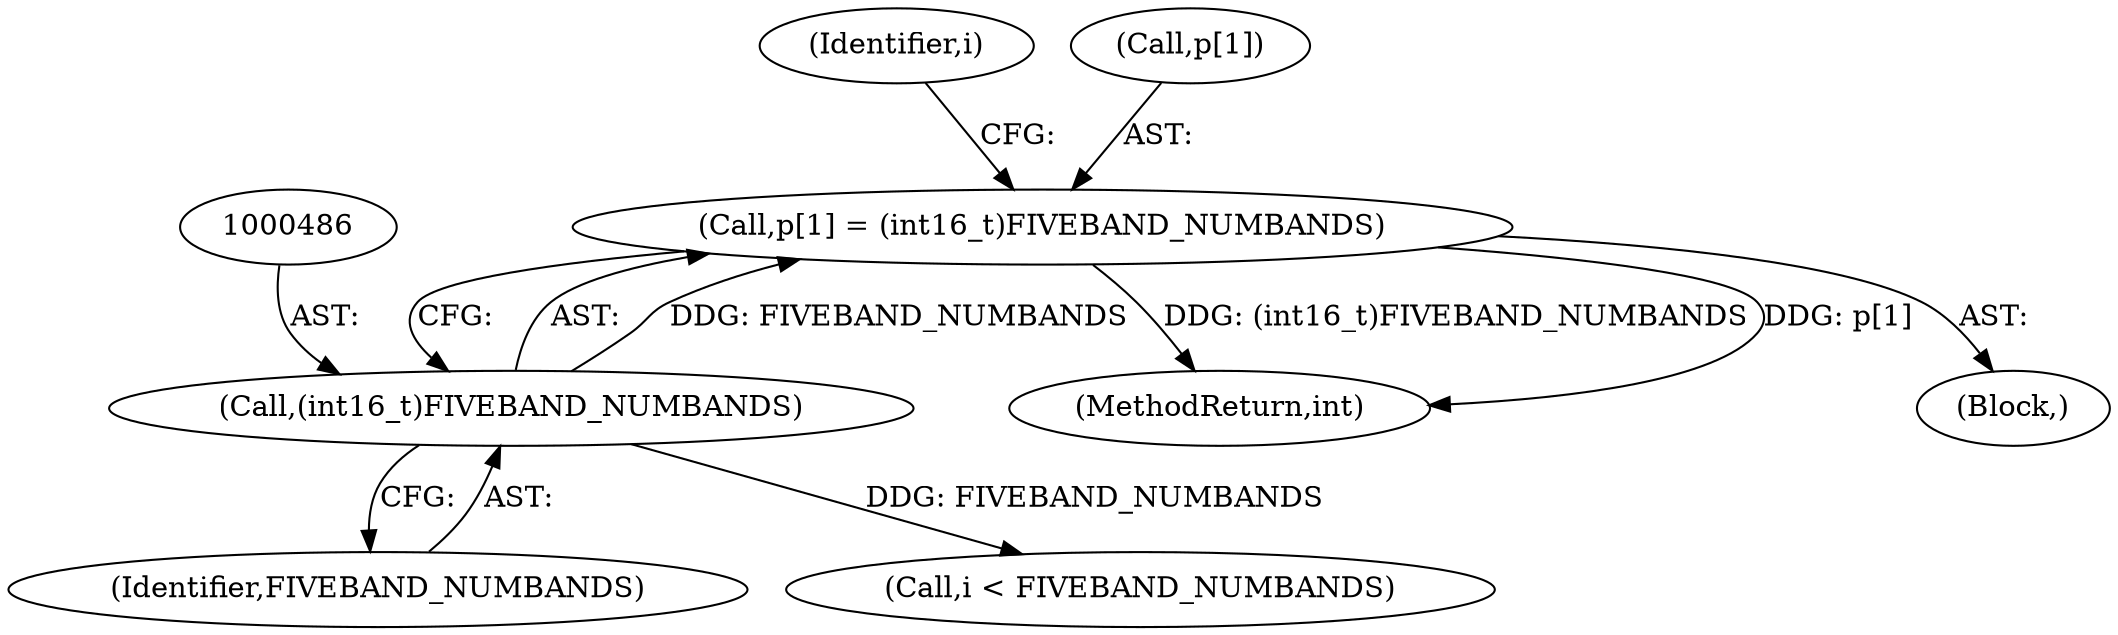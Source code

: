 digraph "0_Android_c66c43ad571ed2590dcd55a762c73c90d9744bac@array" {
"1000481" [label="(Call,p[1] = (int16_t)FIVEBAND_NUMBANDS)"];
"1000485" [label="(Call,(int16_t)FIVEBAND_NUMBANDS)"];
"1000487" [label="(Identifier,FIVEBAND_NUMBANDS)"];
"1000491" [label="(Identifier,i)"];
"1000481" [label="(Call,p[1] = (int16_t)FIVEBAND_NUMBANDS)"];
"1000482" [label="(Call,p[1])"];
"1000485" [label="(Call,(int16_t)FIVEBAND_NUMBANDS)"];
"1000493" [label="(Call,i < FIVEBAND_NUMBANDS)"];
"1000522" [label="(MethodReturn,int)"];
"1000464" [label="(Block,)"];
"1000481" -> "1000464"  [label="AST: "];
"1000481" -> "1000485"  [label="CFG: "];
"1000482" -> "1000481"  [label="AST: "];
"1000485" -> "1000481"  [label="AST: "];
"1000491" -> "1000481"  [label="CFG: "];
"1000481" -> "1000522"  [label="DDG: (int16_t)FIVEBAND_NUMBANDS"];
"1000481" -> "1000522"  [label="DDG: p[1]"];
"1000485" -> "1000481"  [label="DDG: FIVEBAND_NUMBANDS"];
"1000485" -> "1000487"  [label="CFG: "];
"1000486" -> "1000485"  [label="AST: "];
"1000487" -> "1000485"  [label="AST: "];
"1000485" -> "1000493"  [label="DDG: FIVEBAND_NUMBANDS"];
}
